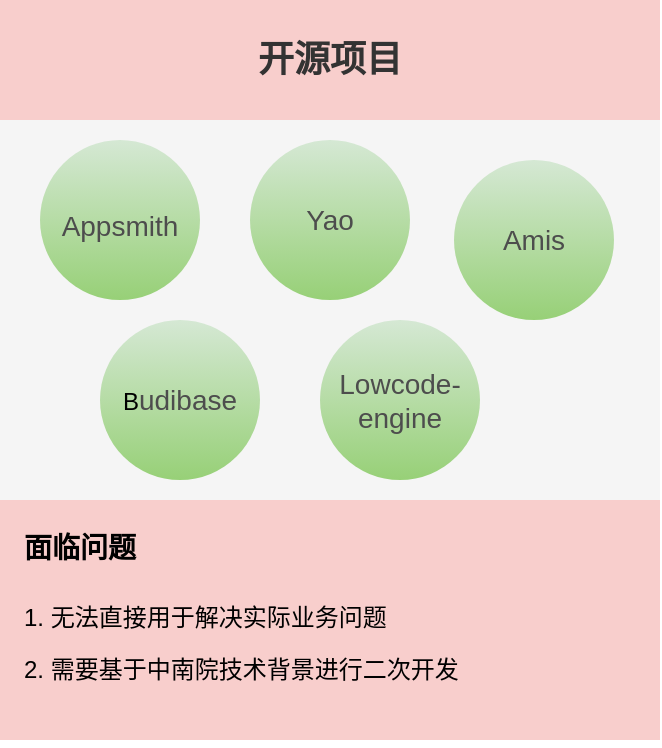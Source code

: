 <mxfile version="24.4.4" type="github">
  <diagram name="第 1 页" id="hXHe-aeKjsVY7c4IZT_w">
    <mxGraphModel dx="1434" dy="780" grid="1" gridSize="10" guides="1" tooltips="1" connect="1" arrows="1" fold="1" page="1" pageScale="1" pageWidth="827" pageHeight="1169" math="0" shadow="0">
      <root>
        <mxCell id="0" />
        <mxCell id="1" parent="0" />
        <mxCell id="LLaaowUGUB9SvvkGT71U-1" value="" style="rounded=0;whiteSpace=wrap;html=1;fillColor=#f5f5f5;fontColor=#333333;strokeColor=none;" vertex="1" parent="1">
          <mxGeometry x="140" y="130" width="330" height="370" as="geometry" />
        </mxCell>
        <mxCell id="LLaaowUGUB9SvvkGT71U-2" value="" style="rounded=0;whiteSpace=wrap;html=1;fillColor=#f8cecc;strokeColor=none;" vertex="1" parent="1">
          <mxGeometry x="140" y="380" width="330" height="120" as="geometry" />
        </mxCell>
        <mxCell id="LLaaowUGUB9SvvkGT71U-3" value="B&lt;a href=&quot;https://github.com/Budibase/budibase&quot; class=&quot;Link__StyledLink-sc-14289xe-0 dheQRw&quot; style=&quot;box-sizing: border-box; text-decoration-line: none; text-align: start; text-wrap: nowrap;&quot;&gt;&lt;span class=&quot;Text-sc-17v1xeu-0 qaOIC search-match&quot; style=&quot;box-sizing: border-box; overflow: hidden; text-overflow: ellipsis;&quot;&gt;&lt;span style=&quot;box-sizing: border-box;&quot;&gt;&lt;font face=&quot;Helvetica&quot; style=&quot;font-size: 14px;&quot; color=&quot;#4d4d4d&quot;&gt;udibase&lt;/font&gt;&lt;/span&gt;&lt;/span&gt;&lt;/a&gt;" style="ellipse;whiteSpace=wrap;html=1;aspect=fixed;strokeColor=none;fillColor=#d5e8d4;gradientColor=#97d077;" vertex="1" parent="1">
          <mxGeometry x="190" y="290" width="80" height="80" as="geometry" />
        </mxCell>
        <mxCell id="LLaaowUGUB9SvvkGT71U-4" value="&lt;font color=&quot;#4d4d4d&quot; style=&quot;font-size: 14px;&quot; face=&quot;Helvetica&quot;&gt;&lt;span style=&quot;vertical-align: baseline;&quot;&gt;Lowcode&lt;/span&gt;&lt;span style=&quot;vertical-align: baseline;&quot;&gt;-engine&lt;/span&gt;&lt;/font&gt;" style="ellipse;whiteSpace=wrap;html=1;aspect=fixed;strokeColor=none;fillColor=#d5e8d4;gradientColor=#97d077;" vertex="1" parent="1">
          <mxGeometry x="300" y="290" width="80" height="80" as="geometry" />
        </mxCell>
        <mxCell id="LLaaowUGUB9SvvkGT71U-5" value="&lt;span style=&quot;vertical-align: baseline;&quot;&gt;&lt;font color=&quot;#4d4d4d&quot; style=&quot;font-size: 14px;&quot; face=&quot;Helvetica&quot;&gt;Amis&lt;/font&gt;&lt;/span&gt;" style="ellipse;whiteSpace=wrap;html=1;aspect=fixed;strokeColor=none;fillColor=#d5e8d4;gradientColor=#97d077;" vertex="1" parent="1">
          <mxGeometry x="367" y="210" width="80" height="80" as="geometry" />
        </mxCell>
        <mxCell id="LLaaowUGUB9SvvkGT71U-6" value="&lt;h1 style=&quot;box-sizing: border-box; outline: 0px; margin: 0px; padding: 0px; overflow-wrap: break-word; word-break: break-all; font-variant-ligatures: common-ligatures; text-align: start;&quot; id=&quot;articleContentId&quot; class=&quot;title-article&quot;&gt;&lt;font color=&quot;#4d4d4d&quot; face=&quot;Helvetica&quot; style=&quot;font-weight: normal; font-size: 14px;&quot;&gt;Appsmith&lt;/font&gt;&lt;/h1&gt;" style="ellipse;whiteSpace=wrap;html=1;aspect=fixed;fillColor=#d5e8d4;strokeColor=none;gradientColor=#97d077;" vertex="1" parent="1">
          <mxGeometry x="160" y="200" width="80" height="80" as="geometry" />
        </mxCell>
        <mxCell id="LLaaowUGUB9SvvkGT71U-7" value="&lt;font color=&quot;#333333&quot; style=&quot;font-size: 18px;&quot;&gt;&lt;b&gt;开源项目&lt;/b&gt;&lt;/font&gt;" style="rounded=0;whiteSpace=wrap;html=1;fillColor=#f8cecc;strokeColor=none;" vertex="1" parent="1">
          <mxGeometry x="140" y="130" width="330" height="60" as="geometry" />
        </mxCell>
        <mxCell id="LLaaowUGUB9SvvkGT71U-8" value="&lt;h1 style=&quot;margin-top: 0px;&quot;&gt;&lt;font style=&quot;font-size: 14px;&quot;&gt;面临问题&lt;/font&gt;&lt;/h1&gt;&lt;p&gt;1. 无法直接用于解决实际业务问题&lt;/p&gt;&lt;p&gt;2. 需要基于中南院技术背景进行二次开发&lt;/p&gt;" style="text;html=1;whiteSpace=wrap;overflow=hidden;rounded=0;" vertex="1" parent="1">
          <mxGeometry x="150" y="380" width="310" height="120" as="geometry" />
        </mxCell>
        <mxCell id="LLaaowUGUB9SvvkGT71U-9" value="&lt;span style=&quot;vertical-align: baseline;&quot;&gt;&lt;font color=&quot;#4d4d4d&quot; style=&quot;font-size: 14px;&quot; face=&quot;Helvetica&quot;&gt;Yao&lt;/font&gt;&lt;/span&gt;" style="ellipse;whiteSpace=wrap;html=1;aspect=fixed;strokeColor=none;fillColor=#d5e8d4;gradientColor=#97d077;" vertex="1" parent="1">
          <mxGeometry x="265" y="200" width="80" height="80" as="geometry" />
        </mxCell>
      </root>
    </mxGraphModel>
  </diagram>
</mxfile>
